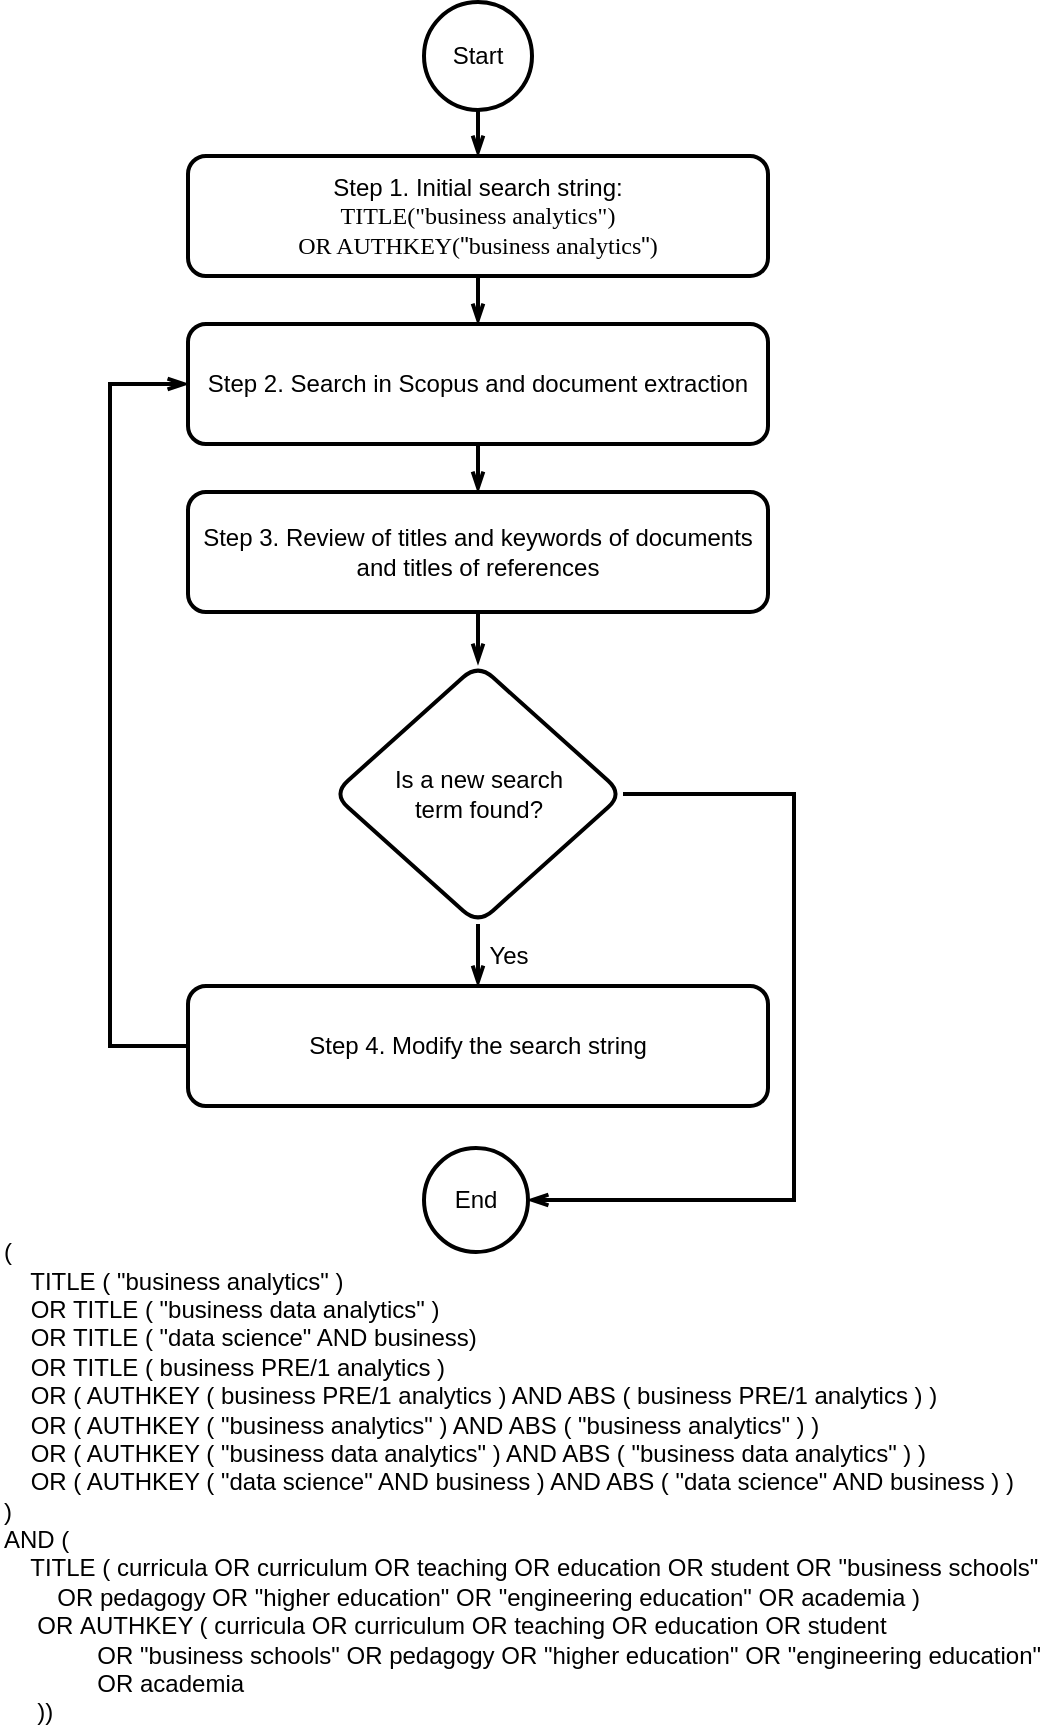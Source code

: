 <mxfile version="24.7.8">
  <diagram id="C5RBs43oDa-KdzZeNtuy" name="Page-1">
    <mxGraphModel dx="1185" dy="941" grid="0" gridSize="10" guides="1" tooltips="1" connect="1" arrows="1" fold="1" page="1" pageScale="1" pageWidth="827" pageHeight="1169" background="#ffffff" math="0" shadow="0">
      <root>
        <mxCell id="WIyWlLk6GJQsqaUBKTNV-0" />
        <mxCell id="WIyWlLk6GJQsqaUBKTNV-1" parent="WIyWlLk6GJQsqaUBKTNV-0" />
        <mxCell id="A8jI9ixNdDlGXySxQDu9-9" style="edgeStyle=orthogonalEdgeStyle;rounded=0;orthogonalLoop=1;jettySize=auto;html=1;fontFamily=Helvetica;fontSize=12;fontColor=#000000;strokeColor=#000000;strokeWidth=2;endArrow=openThin;endFill=0;entryX=0.5;entryY=0;entryDx=0;entryDy=0;" parent="WIyWlLk6GJQsqaUBKTNV-1" source="A8jI9ixNdDlGXySxQDu9-1" target="A8jI9ixNdDlGXySxQDu9-2" edge="1">
          <mxGeometry relative="1" as="geometry">
            <mxPoint x="145" y="156" as="targetPoint" />
          </mxGeometry>
        </mxCell>
        <mxCell id="A8jI9ixNdDlGXySxQDu9-1" value="Start" style="ellipse;whiteSpace=wrap;html=1;aspect=fixed;strokeColor=#000000;strokeWidth=2;fillColor=#FFFFFF;fontColor=#000000;" parent="WIyWlLk6GJQsqaUBKTNV-1" vertex="1">
          <mxGeometry x="291" y="29" width="54" height="54" as="geometry" />
        </mxCell>
        <mxCell id="A8jI9ixNdDlGXySxQDu9-10" style="edgeStyle=orthogonalEdgeStyle;shape=connector;rounded=0;orthogonalLoop=1;jettySize=auto;html=1;entryX=0.5;entryY=0;entryDx=0;entryDy=0;labelBackgroundColor=default;strokeColor=#000000;strokeWidth=2;align=center;verticalAlign=middle;fontFamily=Helvetica;fontSize=12;fontColor=#000000;endArrow=openThin;endFill=0;" parent="WIyWlLk6GJQsqaUBKTNV-1" source="A8jI9ixNdDlGXySxQDu9-2" target="A8jI9ixNdDlGXySxQDu9-4" edge="1">
          <mxGeometry relative="1" as="geometry" />
        </mxCell>
        <mxCell id="A8jI9ixNdDlGXySxQDu9-2" value="Step 1. Initial search string:&lt;br&gt;&lt;font face=&quot;Verdana&quot;&gt;TITLE(&quot;business analytics&quot;) &lt;br&gt;OR AUTHKEY(&lt;/font&gt;&quot;&lt;span style=&quot;font-family: Verdana;&quot;&gt;business analytics&lt;/span&gt;&quot;&lt;font face=&quot;Verdana&quot;&gt;)&lt;/font&gt;" style="rounded=1;whiteSpace=wrap;html=1;fontColor=#000000;strokeColor=#000000;strokeWidth=2;fillColor=#FFFFFF;" parent="WIyWlLk6GJQsqaUBKTNV-1" vertex="1">
          <mxGeometry x="173" y="106" width="290" height="60" as="geometry" />
        </mxCell>
        <mxCell id="A8jI9ixNdDlGXySxQDu9-11" style="edgeStyle=orthogonalEdgeStyle;shape=connector;rounded=0;orthogonalLoop=1;jettySize=auto;html=1;entryX=0.5;entryY=0;entryDx=0;entryDy=0;labelBackgroundColor=default;strokeColor=#000000;strokeWidth=2;align=center;verticalAlign=middle;fontFamily=Helvetica;fontSize=12;fontColor=#000000;endArrow=openThin;endFill=0;" parent="WIyWlLk6GJQsqaUBKTNV-1" source="A8jI9ixNdDlGXySxQDu9-4" target="A8jI9ixNdDlGXySxQDu9-5" edge="1">
          <mxGeometry relative="1" as="geometry" />
        </mxCell>
        <mxCell id="A8jI9ixNdDlGXySxQDu9-4" value="Step 2. Search in Scopus and document extraction" style="rounded=1;whiteSpace=wrap;html=1;fontColor=#000000;strokeColor=#000000;strokeWidth=2;fillColor=#FFFFFF;" parent="WIyWlLk6GJQsqaUBKTNV-1" vertex="1">
          <mxGeometry x="173" y="190" width="290" height="60" as="geometry" />
        </mxCell>
        <mxCell id="A8jI9ixNdDlGXySxQDu9-12" style="edgeStyle=orthogonalEdgeStyle;shape=connector;rounded=0;orthogonalLoop=1;jettySize=auto;html=1;labelBackgroundColor=default;strokeColor=#000000;strokeWidth=2;align=center;verticalAlign=middle;fontFamily=Helvetica;fontSize=12;fontColor=#000000;endArrow=openThin;endFill=0;" parent="WIyWlLk6GJQsqaUBKTNV-1" source="A8jI9ixNdDlGXySxQDu9-5" target="A8jI9ixNdDlGXySxQDu9-6" edge="1">
          <mxGeometry relative="1" as="geometry" />
        </mxCell>
        <mxCell id="A8jI9ixNdDlGXySxQDu9-5" value="Step 3. Review of titles and keywords of documents and titles of references" style="rounded=1;whiteSpace=wrap;html=1;fontColor=#000000;strokeColor=#000000;strokeWidth=2;fillColor=#FFFFFF;" parent="WIyWlLk6GJQsqaUBKTNV-1" vertex="1">
          <mxGeometry x="173" y="274" width="290" height="60" as="geometry" />
        </mxCell>
        <mxCell id="A8jI9ixNdDlGXySxQDu9-13" value="Yes" style="edgeStyle=orthogonalEdgeStyle;shape=connector;rounded=0;orthogonalLoop=1;jettySize=auto;html=1;entryX=0.5;entryY=0;entryDx=0;entryDy=0;labelBackgroundColor=#FFFFFF;strokeColor=#000000;strokeWidth=2;align=center;verticalAlign=middle;fontFamily=Helvetica;fontSize=12;fontColor=#000000;endArrow=openThin;endFill=0;" parent="WIyWlLk6GJQsqaUBKTNV-1" source="A8jI9ixNdDlGXySxQDu9-6" target="A8jI9ixNdDlGXySxQDu9-7" edge="1">
          <mxGeometry y="-15" relative="1" as="geometry">
            <mxPoint as="offset" />
          </mxGeometry>
        </mxCell>
        <mxCell id="A8jI9ixNdDlGXySxQDu9-16" style="edgeStyle=orthogonalEdgeStyle;shape=connector;rounded=0;orthogonalLoop=1;jettySize=auto;html=1;exitX=1;exitY=0.5;exitDx=0;exitDy=0;entryX=1;entryY=0.5;entryDx=0;entryDy=0;labelBackgroundColor=default;strokeColor=#000000;strokeWidth=2;align=center;verticalAlign=middle;fontFamily=Helvetica;fontSize=12;fontColor=#000000;endArrow=openThin;endFill=0;" parent="WIyWlLk6GJQsqaUBKTNV-1" source="A8jI9ixNdDlGXySxQDu9-6" target="A8jI9ixNdDlGXySxQDu9-15" edge="1">
          <mxGeometry relative="1" as="geometry">
            <Array as="points">
              <mxPoint x="476" y="425" />
              <mxPoint x="476" y="628" />
            </Array>
          </mxGeometry>
        </mxCell>
        <mxCell id="A8jI9ixNdDlGXySxQDu9-6" value="Is a new search&lt;br&gt;term found?" style="rhombus;whiteSpace=wrap;html=1;rounded=1;strokeColor=#000000;strokeWidth=2;align=center;verticalAlign=middle;fontFamily=Helvetica;fontSize=12;fontColor=#000000;fillColor=#FFFFFF;" parent="WIyWlLk6GJQsqaUBKTNV-1" vertex="1">
          <mxGeometry x="245.5" y="360" width="145" height="130" as="geometry" />
        </mxCell>
        <mxCell id="A8jI9ixNdDlGXySxQDu9-14" style="edgeStyle=orthogonalEdgeStyle;shape=connector;rounded=0;orthogonalLoop=1;jettySize=auto;html=1;entryX=0;entryY=0.5;entryDx=0;entryDy=0;labelBackgroundColor=default;strokeColor=#000000;strokeWidth=2;align=center;verticalAlign=middle;fontFamily=Helvetica;fontSize=12;fontColor=#000000;endArrow=openThin;endFill=0;" parent="WIyWlLk6GJQsqaUBKTNV-1" source="A8jI9ixNdDlGXySxQDu9-7" target="A8jI9ixNdDlGXySxQDu9-4" edge="1">
          <mxGeometry relative="1" as="geometry">
            <Array as="points">
              <mxPoint x="134" y="551" />
              <mxPoint x="134" y="220" />
            </Array>
          </mxGeometry>
        </mxCell>
        <mxCell id="A8jI9ixNdDlGXySxQDu9-7" value="Step 4. Modify the search string" style="rounded=1;whiteSpace=wrap;html=1;fontColor=#000000;strokeColor=#000000;strokeWidth=2;fillColor=#FFFFFF;" parent="WIyWlLk6GJQsqaUBKTNV-1" vertex="1">
          <mxGeometry x="173" y="521" width="290" height="60" as="geometry" />
        </mxCell>
        <mxCell id="A8jI9ixNdDlGXySxQDu9-15" value="End" style="ellipse;whiteSpace=wrap;html=1;aspect=fixed;strokeColor=#000000;strokeWidth=2;fillColor=#FFFFFF;fontColor=#000000;" parent="WIyWlLk6GJQsqaUBKTNV-1" vertex="1">
          <mxGeometry x="291" y="602" width="52" height="52" as="geometry" />
        </mxCell>
        <mxCell id="A8jI9ixNdDlGXySxQDu9-19" value="&lt;div&gt;(&lt;/div&gt;&lt;div&gt;&amp;nbsp; &amp;nbsp; TITLE ( &quot;business analytics&quot; )&amp;nbsp;&lt;span style=&quot;background-color: initial;&quot;&gt;&amp;nbsp;&lt;/span&gt;&lt;/div&gt;&lt;div&gt;&lt;span style=&quot;background-color: initial;&quot;&gt;&amp;nbsp; &amp;nbsp; OR TITLE ( &quot;business data analytics&quot; )&amp;nbsp;&lt;/span&gt;&lt;/div&gt;&lt;div&gt;&amp;nbsp; &amp;nbsp; OR TITLE ( &quot;data science&quot; AND business)&amp;nbsp;&lt;/div&gt;&lt;div&gt;&lt;span style=&quot;background-color: initial;&quot;&gt;&amp;nbsp; &amp;nbsp; OR TITLE ( business PRE/1 analytics )&amp;nbsp;&lt;/span&gt;&lt;/div&gt;&lt;div&gt;&amp;nbsp; &amp;nbsp; OR&amp;nbsp;&lt;span style=&quot;background-color: initial;&quot;&gt;( AUTHKEY ( business PRE/1 analytics ) AND ABS ( business PRE/1 analytics ) )&amp;nbsp;&lt;/span&gt;&lt;/div&gt;&lt;div&gt;&amp;nbsp; &amp;nbsp; OR ( AUTHKEY ( &quot;business analytics&quot; ) AND ABS ( &quot;business analytics&quot; ) )&amp;nbsp;&lt;/div&gt;&lt;div&gt;&amp;nbsp; &amp;nbsp; OR ( AUTHKEY ( &quot;business data analytics&quot; ) AND ABS ( &quot;business data analytics&quot; ) )&amp;nbsp;&lt;/div&gt;&lt;div&gt;&amp;nbsp; &amp;nbsp; OR ( AUTHKEY ( &quot;data science&quot; AND business ) AND ABS ( &quot;data science&quot; AND business ) )&amp;nbsp;&lt;/div&gt;&lt;div&gt;)&lt;/div&gt;&lt;div&gt;AND (&amp;nbsp;&lt;/div&gt;&lt;div&gt;&amp;nbsp; &amp;nbsp; TITLE ( curricula OR curriculum OR teaching OR education OR student&amp;nbsp;&lt;span style=&quot;background-color: initial;&quot;&gt;OR &quot;business schools&quot;&amp;nbsp; &amp;nbsp; &amp;nbsp; &amp;nbsp; &amp;nbsp; OR pedagogy OR &quot;higher education&quot;&amp;nbsp;&lt;/span&gt;&lt;span style=&quot;background-color: initial;&quot;&gt;OR &quot;engineering education&quot; OR academia&amp;nbsp;&lt;/span&gt;&lt;span style=&quot;background-color: initial;&quot;&gt;)&amp;nbsp;&lt;/span&gt;&lt;/div&gt;&lt;div&gt;&amp;nbsp; &amp;nbsp; &amp;nbsp;OR&amp;nbsp;&lt;span style=&quot;background-color: initial;&quot;&gt;AUTHKEY ( curricula OR curriculum OR teaching OR education OR student&amp;nbsp;&lt;/span&gt;&lt;/div&gt;&lt;div&gt;&amp;nbsp; &amp;nbsp; &amp;nbsp; &amp;nbsp; &amp;nbsp; &amp;nbsp; &amp;nbsp; OR &quot;business schools&quot; OR pedagogy OR &quot;higher education&quot;&amp;nbsp;&lt;span style=&quot;background-color: initial;&quot;&gt;OR &quot;engineering education&quot;&amp;nbsp;&lt;/span&gt;&lt;/div&gt;&lt;div&gt;&lt;span style=&quot;background-color: initial;&quot;&gt;&amp;nbsp; &amp;nbsp; &amp;nbsp; &amp;nbsp; &amp;nbsp; &amp;nbsp; &amp;nbsp; OR academia&lt;/span&gt;&lt;/div&gt;&lt;div&gt;&amp;nbsp; &amp;nbsp; &amp;nbsp;)&lt;span style=&quot;background-color: initial;&quot;&gt;)&lt;/span&gt;&lt;/div&gt;" style="text;html=1;strokeColor=none;fillColor=none;align=left;verticalAlign=middle;whiteSpace=wrap;rounded=0;fontSize=12;fontFamily=Helvetica;fontColor=#000000;" parent="WIyWlLk6GJQsqaUBKTNV-1" vertex="1">
          <mxGeometry x="79" y="678" width="526" height="181" as="geometry" />
        </mxCell>
      </root>
    </mxGraphModel>
  </diagram>
</mxfile>
